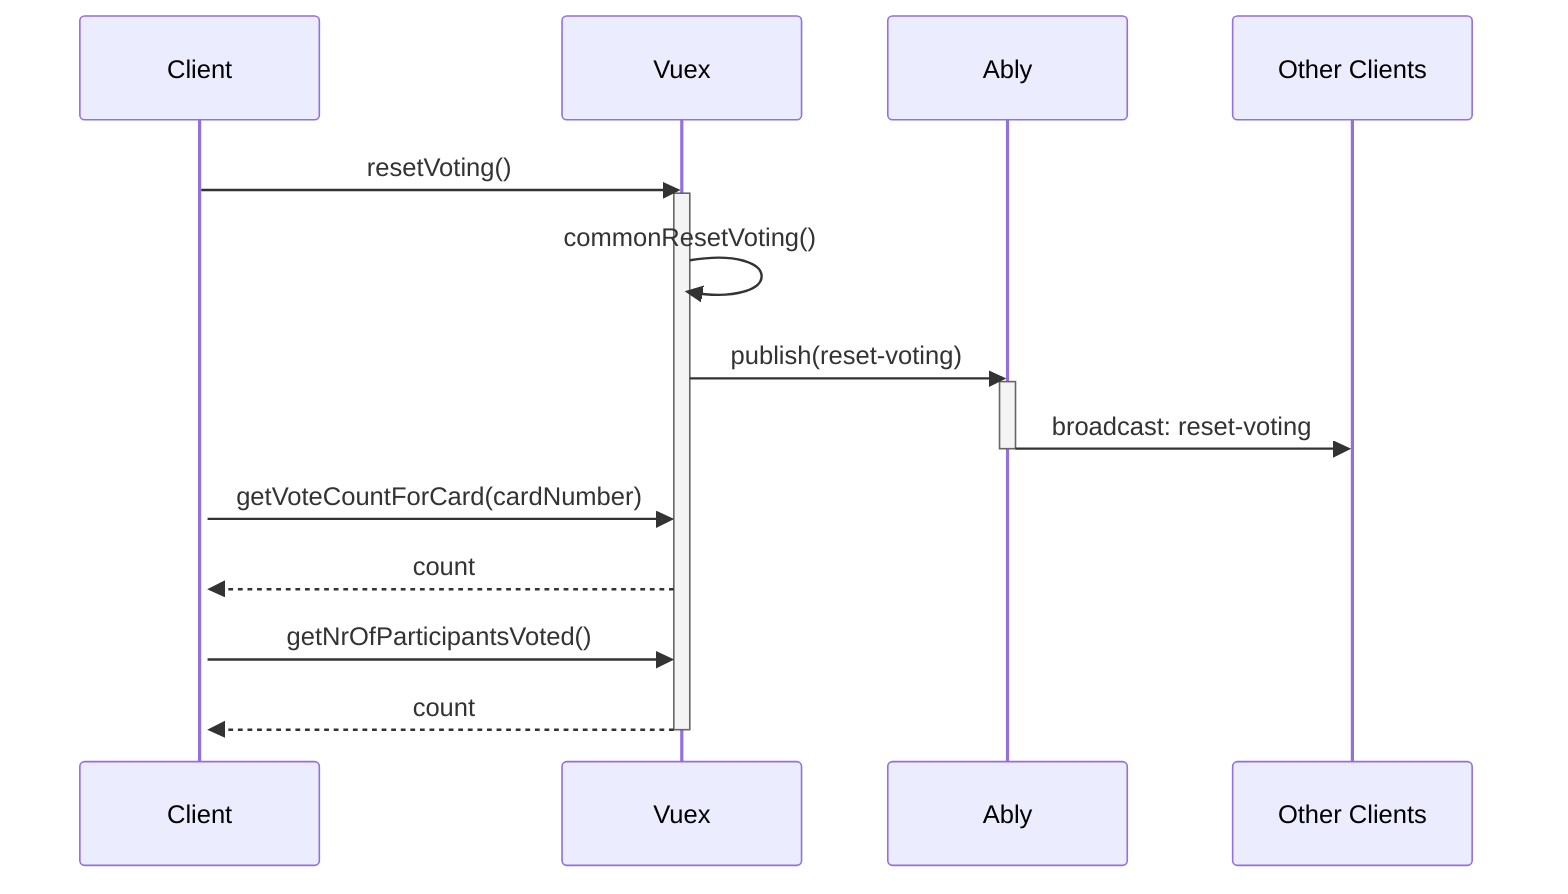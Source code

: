 sequenceDiagram
    Client->>Vuex: resetVoting()
    activate Client
    activate Vuex
    Vuex->>Vuex: commonResetVoting()
    Vuex->>Ably: publish(reset-voting)
    activate Ably
    Ably->>Other Clients: broadcast: reset-voting
    deactivate Ably
    Client->>Vuex: getVoteCountForCard(cardNumber)
    Vuex-->>Client: count
    Client->>Vuex: getNrOfParticipantsVoted()
    Vuex-->>Client: count
    deactivate Vuex